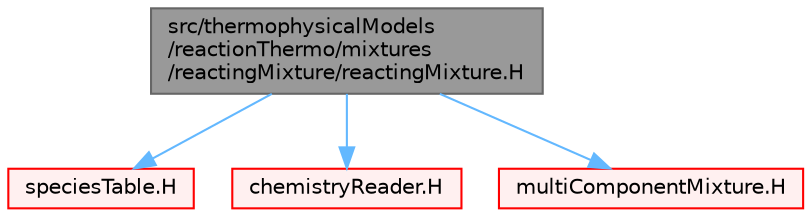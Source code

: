digraph "src/thermophysicalModels/reactionThermo/mixtures/reactingMixture/reactingMixture.H"
{
 // LATEX_PDF_SIZE
  bgcolor="transparent";
  edge [fontname=Helvetica,fontsize=10,labelfontname=Helvetica,labelfontsize=10];
  node [fontname=Helvetica,fontsize=10,shape=box,height=0.2,width=0.4];
  Node1 [id="Node000001",label="src/thermophysicalModels\l/reactionThermo/mixtures\l/reactingMixture/reactingMixture.H",height=0.2,width=0.4,color="gray40", fillcolor="grey60", style="filled", fontcolor="black",tooltip=" "];
  Node1 -> Node2 [id="edge1_Node000001_Node000002",color="steelblue1",style="solid",tooltip=" "];
  Node2 [id="Node000002",label="speciesTable.H",height=0.2,width=0.4,color="red", fillcolor="#FFF0F0", style="filled",URL="$speciesTable_8H.html",tooltip=" "];
  Node1 -> Node114 [id="edge2_Node000001_Node000114",color="steelblue1",style="solid",tooltip=" "];
  Node114 [id="Node000114",label="chemistryReader.H",height=0.2,width=0.4,color="red", fillcolor="#FFF0F0", style="filled",URL="$chemistryReader_8H.html",tooltip=" "];
  Node1 -> Node182 [id="edge3_Node000001_Node000182",color="steelblue1",style="solid",tooltip=" "];
  Node182 [id="Node000182",label="multiComponentMixture.H",height=0.2,width=0.4,color="red", fillcolor="#FFF0F0", style="filled",URL="$multiComponentMixture_8H.html",tooltip=" "];
}
